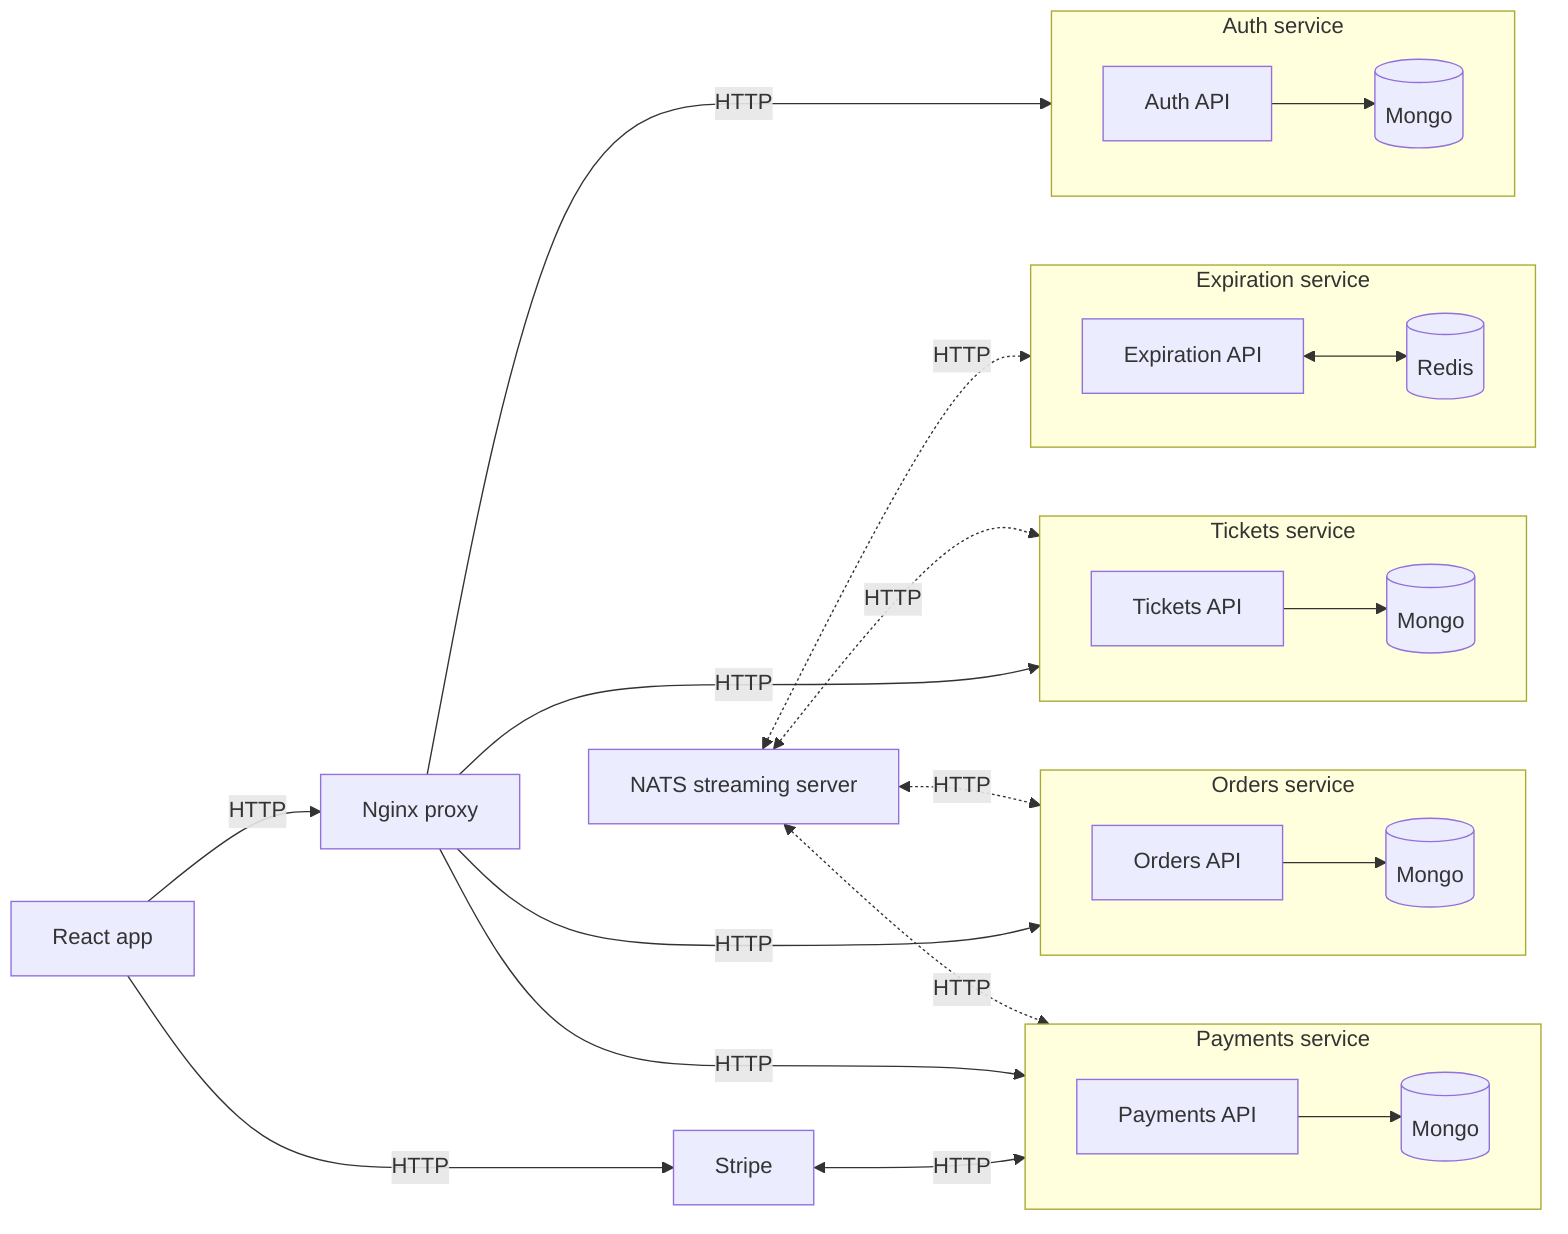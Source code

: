 flowchart LR
%% defining styles
    classDef app fill:#f7e081,stroke:#333,stroke-width:1px
    
%% defining entities
    FE[React app]
    LB[Nginx proxy]
    A[Auth API]
    A-M[(Mongo)]
    T[Tickets API]
    T-M[(Mongo)]
    O[Orders API]
    O-M[(Mongo)]	
    P[Payments API]
    P-M[(Mongo)]	
    St[Stripe]	
    E[Expiration API]
    E-R[(Redis)]		
    NATS[NATS streaming server]		
		
%% assigning styles to entities
    %%AS,OS,ES,TS,PS:::service
    %%class A,T,O,E,P,FE app;


%%click A "http://www.github.com/getlarge/ticketing/apps/auth" _blank

%% flow
    FE -->|HTTP| LB
    FE -->|HTTP| St <-->|HTTP| PS
    LB --->|HTTP| AS & TS & OS & PS
    NATS <-.->|HTTP| TS & OS & ES & PS
    subgraph AS [Auth service]
    direction LR
    A --> A-M
    end
		subgraph TS [Tickets service]
    direction LR		
    T --> T-M
    end
		subgraph OS [Orders service]
    direction LR
    O --> O-M
    end
		subgraph ES [Expiration service]
    direction LR
    E <--> E-R
    end
		subgraph PS [Payments service]
		direction LR
    P --> P-M
    end